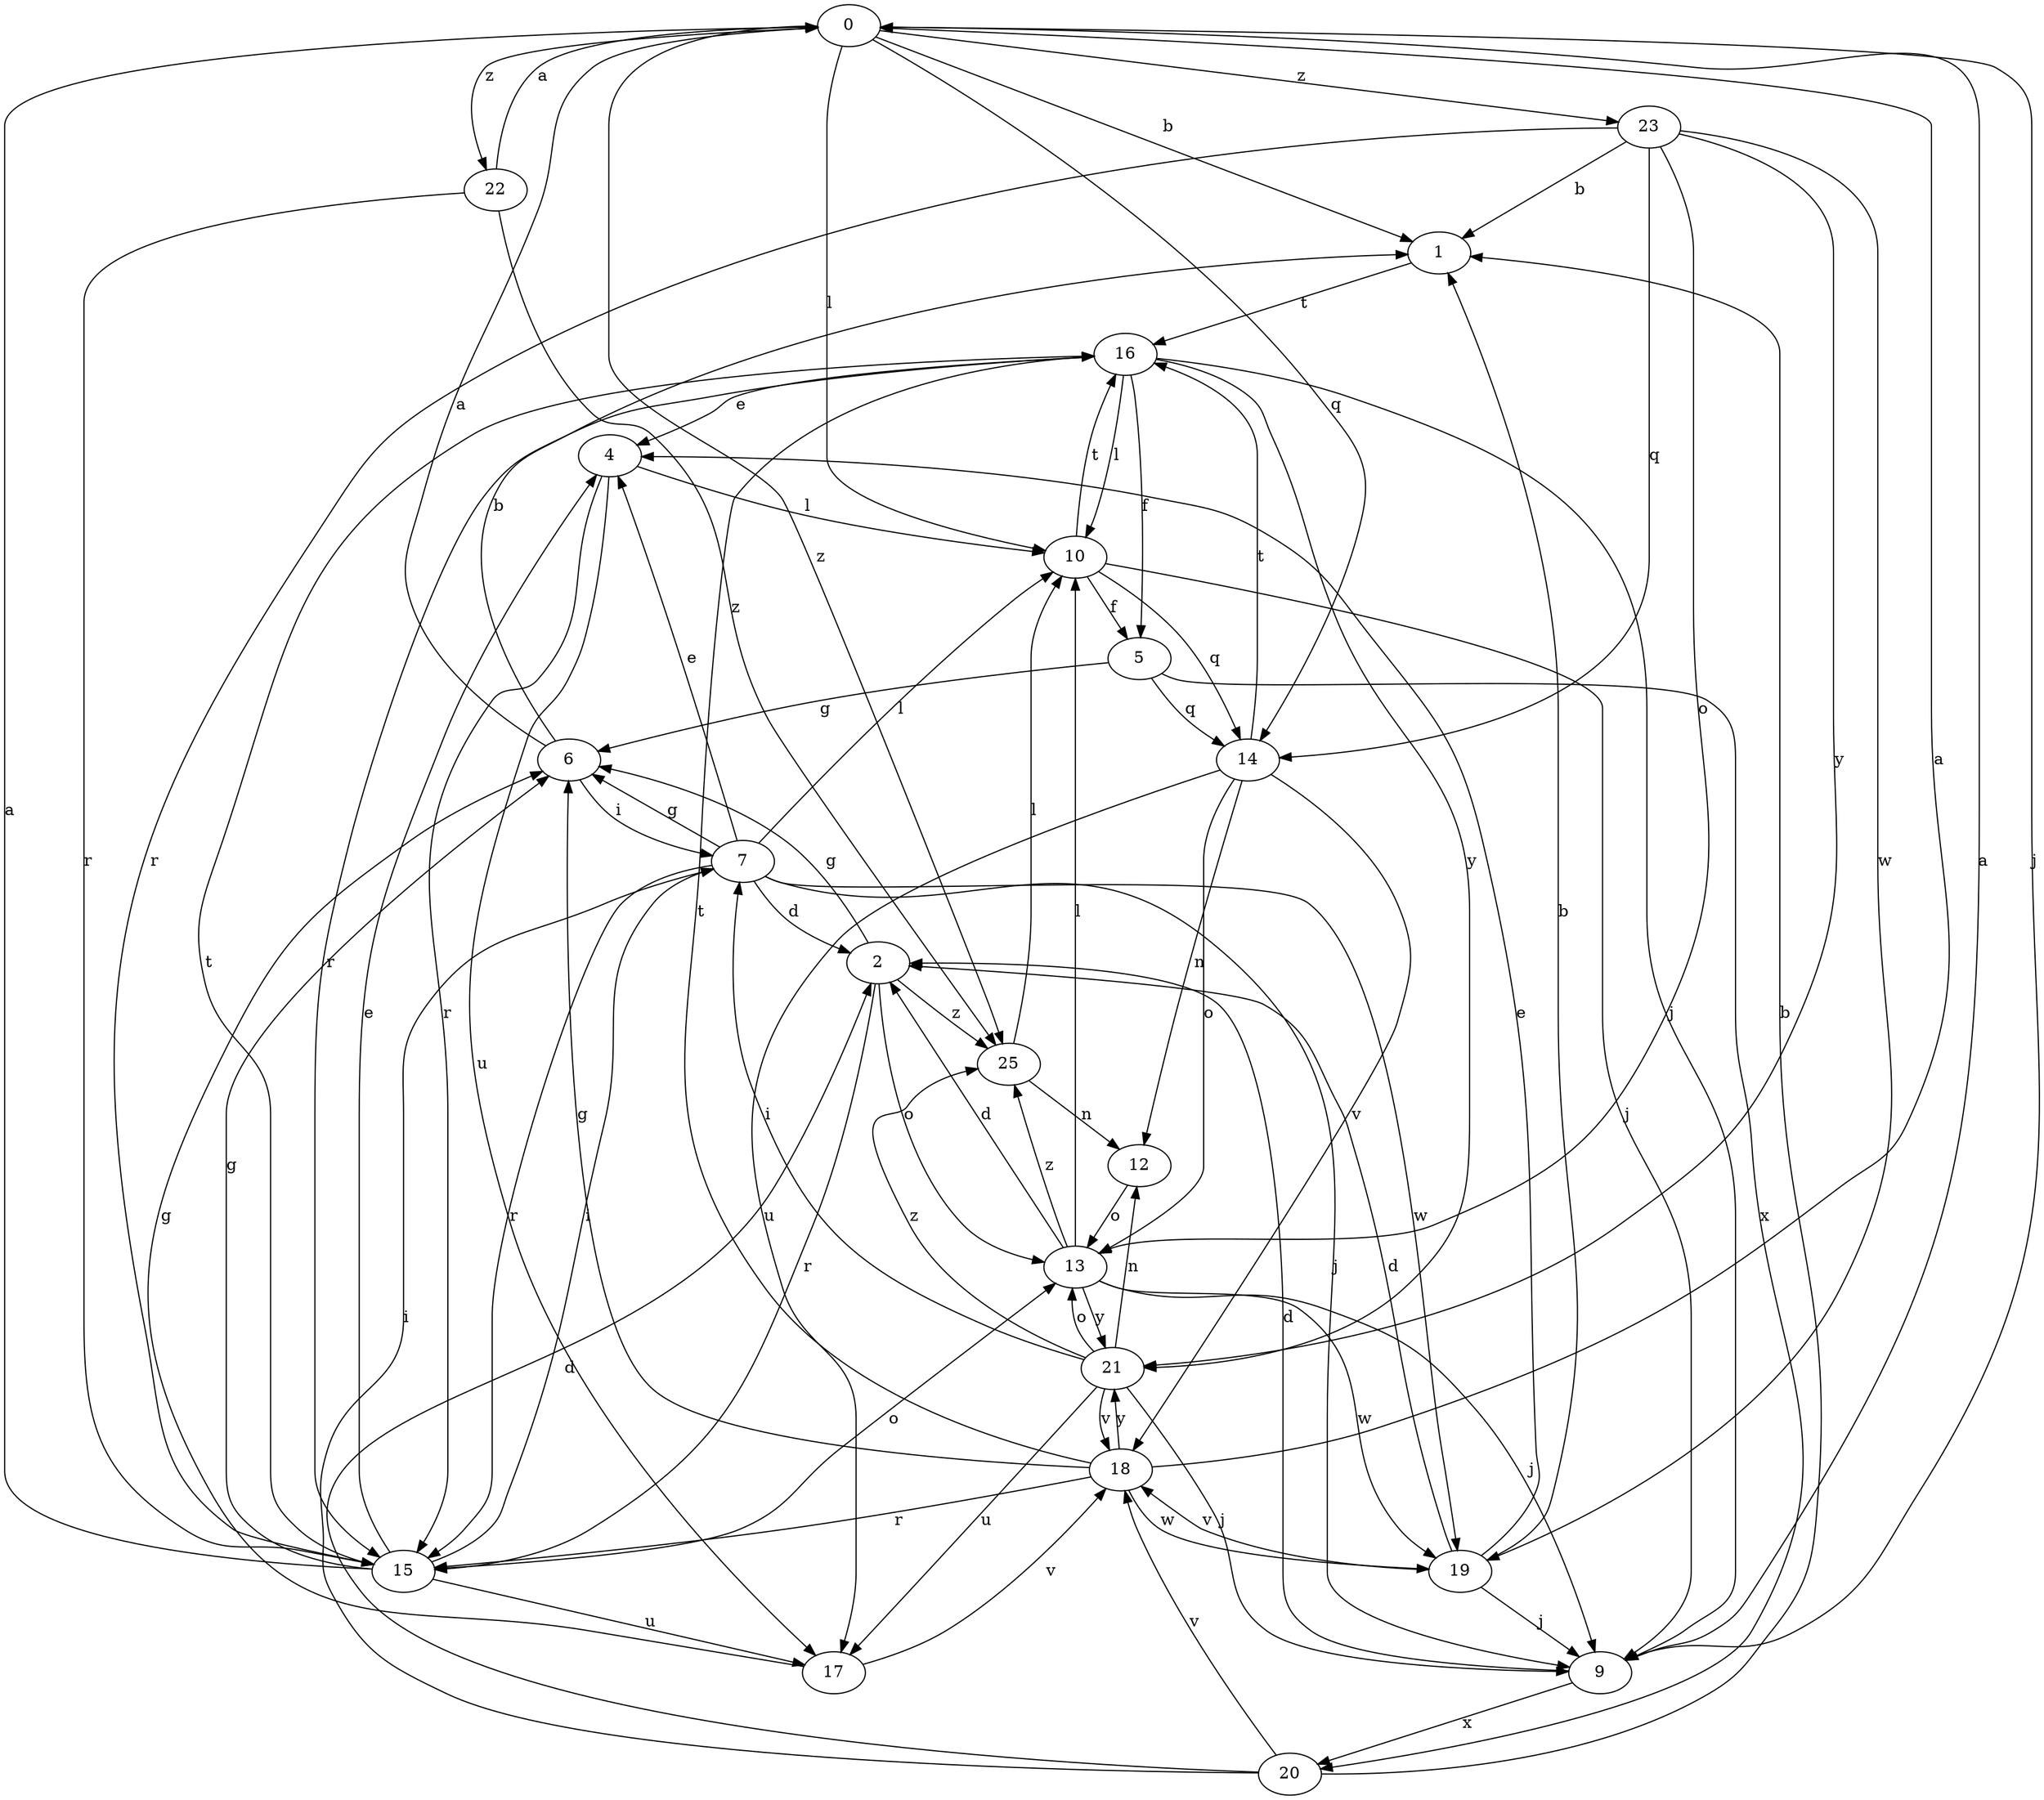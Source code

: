 strict digraph  {
0;
1;
2;
4;
5;
6;
7;
9;
10;
12;
13;
14;
15;
16;
17;
18;
19;
20;
21;
22;
23;
25;
0 -> 1  [label=b];
0 -> 9  [label=j];
0 -> 10  [label=l];
0 -> 14  [label=q];
0 -> 22  [label=z];
0 -> 23  [label=z];
0 -> 25  [label=z];
1 -> 16  [label=t];
2 -> 6  [label=g];
2 -> 13  [label=o];
2 -> 15  [label=r];
2 -> 25  [label=z];
4 -> 10  [label=l];
4 -> 15  [label=r];
4 -> 17  [label=u];
5 -> 6  [label=g];
5 -> 14  [label=q];
5 -> 20  [label=x];
6 -> 0  [label=a];
6 -> 1  [label=b];
6 -> 7  [label=i];
7 -> 2  [label=d];
7 -> 4  [label=e];
7 -> 6  [label=g];
7 -> 9  [label=j];
7 -> 10  [label=l];
7 -> 15  [label=r];
7 -> 19  [label=w];
9 -> 0  [label=a];
9 -> 2  [label=d];
9 -> 20  [label=x];
10 -> 5  [label=f];
10 -> 9  [label=j];
10 -> 14  [label=q];
10 -> 16  [label=t];
12 -> 13  [label=o];
13 -> 2  [label=d];
13 -> 9  [label=j];
13 -> 10  [label=l];
13 -> 19  [label=w];
13 -> 21  [label=y];
13 -> 25  [label=z];
14 -> 12  [label=n];
14 -> 13  [label=o];
14 -> 16  [label=t];
14 -> 17  [label=u];
14 -> 18  [label=v];
15 -> 0  [label=a];
15 -> 4  [label=e];
15 -> 6  [label=g];
15 -> 7  [label=i];
15 -> 13  [label=o];
15 -> 16  [label=t];
15 -> 17  [label=u];
16 -> 4  [label=e];
16 -> 5  [label=f];
16 -> 9  [label=j];
16 -> 10  [label=l];
16 -> 15  [label=r];
16 -> 21  [label=y];
17 -> 6  [label=g];
17 -> 18  [label=v];
18 -> 0  [label=a];
18 -> 6  [label=g];
18 -> 15  [label=r];
18 -> 16  [label=t];
18 -> 19  [label=w];
18 -> 21  [label=y];
19 -> 1  [label=b];
19 -> 2  [label=d];
19 -> 4  [label=e];
19 -> 9  [label=j];
19 -> 18  [label=v];
20 -> 1  [label=b];
20 -> 2  [label=d];
20 -> 7  [label=i];
20 -> 18  [label=v];
21 -> 7  [label=i];
21 -> 9  [label=j];
21 -> 12  [label=n];
21 -> 13  [label=o];
21 -> 17  [label=u];
21 -> 18  [label=v];
21 -> 25  [label=z];
22 -> 0  [label=a];
22 -> 15  [label=r];
22 -> 25  [label=z];
23 -> 1  [label=b];
23 -> 13  [label=o];
23 -> 14  [label=q];
23 -> 15  [label=r];
23 -> 19  [label=w];
23 -> 21  [label=y];
25 -> 10  [label=l];
25 -> 12  [label=n];
}
